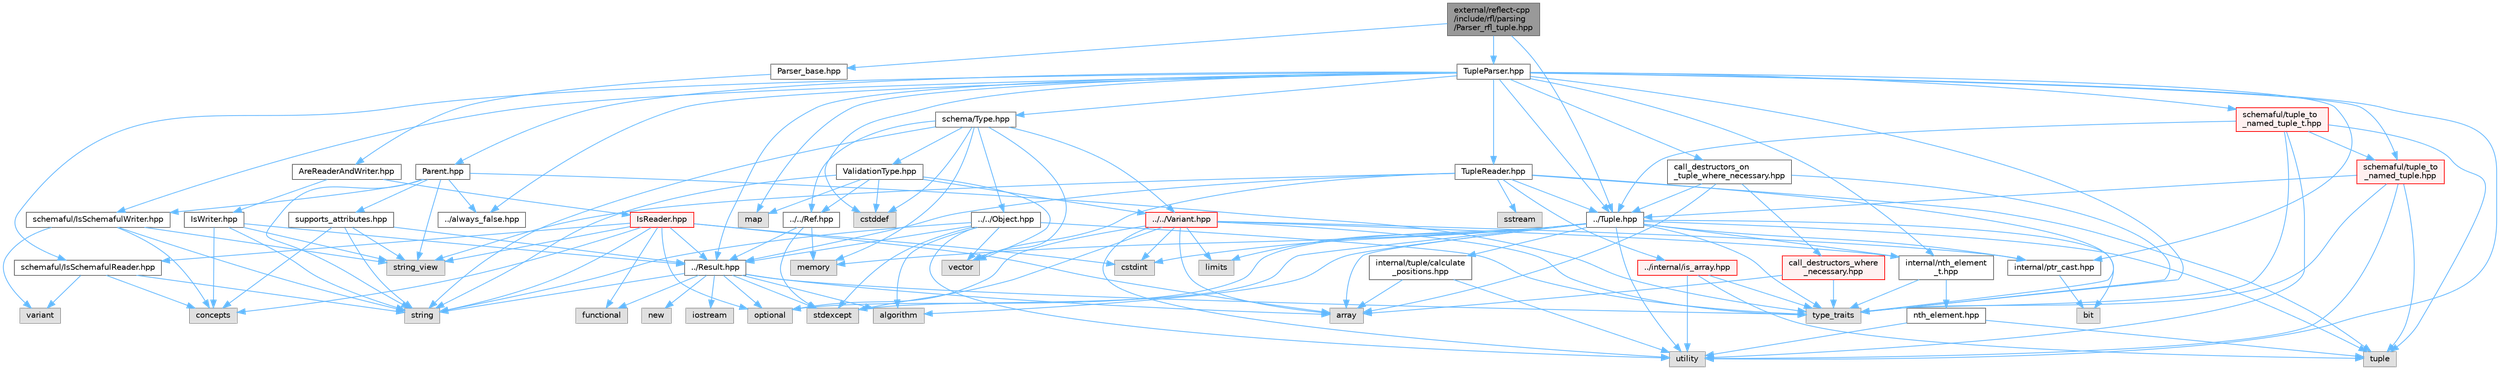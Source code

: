 digraph "external/reflect-cpp/include/rfl/parsing/Parser_rfl_tuple.hpp"
{
 // LATEX_PDF_SIZE
  bgcolor="transparent";
  edge [fontname=Helvetica,fontsize=10,labelfontname=Helvetica,labelfontsize=10];
  node [fontname=Helvetica,fontsize=10,shape=box,height=0.2,width=0.4];
  Node1 [id="Node000001",label="external/reflect-cpp\l/include/rfl/parsing\l/Parser_rfl_tuple.hpp",height=0.2,width=0.4,color="gray40", fillcolor="grey60", style="filled", fontcolor="black",tooltip=" "];
  Node1 -> Node2 [id="edge1_Node000001_Node000002",color="steelblue1",style="solid",tooltip=" "];
  Node2 [id="Node000002",label="../Tuple.hpp",height=0.2,width=0.4,color="grey40", fillcolor="white", style="filled",URL="$_tuple_8hpp.html",tooltip=" "];
  Node2 -> Node3 [id="edge2_Node000002_Node000003",color="steelblue1",style="solid",tooltip=" "];
  Node3 [id="Node000003",label="algorithm",height=0.2,width=0.4,color="grey60", fillcolor="#E0E0E0", style="filled",tooltip=" "];
  Node2 -> Node4 [id="edge3_Node000002_Node000004",color="steelblue1",style="solid",tooltip=" "];
  Node4 [id="Node000004",label="array",height=0.2,width=0.4,color="grey60", fillcolor="#E0E0E0", style="filled",tooltip=" "];
  Node2 -> Node5 [id="edge4_Node000002_Node000005",color="steelblue1",style="solid",tooltip=" "];
  Node5 [id="Node000005",label="bit",height=0.2,width=0.4,color="grey60", fillcolor="#E0E0E0", style="filled",tooltip=" "];
  Node2 -> Node6 [id="edge5_Node000002_Node000006",color="steelblue1",style="solid",tooltip=" "];
  Node6 [id="Node000006",label="cstdint",height=0.2,width=0.4,color="grey60", fillcolor="#E0E0E0", style="filled",tooltip=" "];
  Node2 -> Node7 [id="edge6_Node000002_Node000007",color="steelblue1",style="solid",tooltip=" "];
  Node7 [id="Node000007",label="limits",height=0.2,width=0.4,color="grey60", fillcolor="#E0E0E0", style="filled",tooltip=" "];
  Node2 -> Node8 [id="edge7_Node000002_Node000008",color="steelblue1",style="solid",tooltip=" "];
  Node8 [id="Node000008",label="memory",height=0.2,width=0.4,color="grey60", fillcolor="#E0E0E0", style="filled",tooltip=" "];
  Node2 -> Node9 [id="edge8_Node000002_Node000009",color="steelblue1",style="solid",tooltip=" "];
  Node9 [id="Node000009",label="optional",height=0.2,width=0.4,color="grey60", fillcolor="#E0E0E0", style="filled",tooltip=" "];
  Node2 -> Node10 [id="edge9_Node000002_Node000010",color="steelblue1",style="solid",tooltip=" "];
  Node10 [id="Node000010",label="stdexcept",height=0.2,width=0.4,color="grey60", fillcolor="#E0E0E0", style="filled",tooltip=" "];
  Node2 -> Node11 [id="edge10_Node000002_Node000011",color="steelblue1",style="solid",tooltip=" "];
  Node11 [id="Node000011",label="tuple",height=0.2,width=0.4,color="grey60", fillcolor="#E0E0E0", style="filled",tooltip=" "];
  Node2 -> Node12 [id="edge11_Node000002_Node000012",color="steelblue1",style="solid",tooltip=" "];
  Node12 [id="Node000012",label="type_traits",height=0.2,width=0.4,color="grey60", fillcolor="#E0E0E0", style="filled",tooltip=" "];
  Node2 -> Node13 [id="edge12_Node000002_Node000013",color="steelblue1",style="solid",tooltip=" "];
  Node13 [id="Node000013",label="utility",height=0.2,width=0.4,color="grey60", fillcolor="#E0E0E0", style="filled",tooltip=" "];
  Node2 -> Node14 [id="edge13_Node000002_Node000014",color="steelblue1",style="solid",tooltip=" "];
  Node14 [id="Node000014",label="internal/nth_element\l_t.hpp",height=0.2,width=0.4,color="grey40", fillcolor="white", style="filled",URL="$nth__element__t_8hpp.html",tooltip=" "];
  Node14 -> Node12 [id="edge14_Node000014_Node000012",color="steelblue1",style="solid",tooltip=" "];
  Node14 -> Node15 [id="edge15_Node000014_Node000015",color="steelblue1",style="solid",tooltip=" "];
  Node15 [id="Node000015",label="nth_element.hpp",height=0.2,width=0.4,color="grey40", fillcolor="white", style="filled",URL="$nth__element_8hpp.html",tooltip=" "];
  Node15 -> Node11 [id="edge16_Node000015_Node000011",color="steelblue1",style="solid",tooltip=" "];
  Node15 -> Node13 [id="edge17_Node000015_Node000013",color="steelblue1",style="solid",tooltip=" "];
  Node2 -> Node16 [id="edge18_Node000002_Node000016",color="steelblue1",style="solid",tooltip=" "];
  Node16 [id="Node000016",label="internal/ptr_cast.hpp",height=0.2,width=0.4,color="grey40", fillcolor="white", style="filled",URL="$ptr__cast_8hpp.html",tooltip=" "];
  Node16 -> Node5 [id="edge19_Node000016_Node000005",color="steelblue1",style="solid",tooltip=" "];
  Node2 -> Node17 [id="edge20_Node000002_Node000017",color="steelblue1",style="solid",tooltip=" "];
  Node17 [id="Node000017",label="internal/tuple/calculate\l_positions.hpp",height=0.2,width=0.4,color="grey40", fillcolor="white", style="filled",URL="$calculate__positions_8hpp.html",tooltip=" "];
  Node17 -> Node4 [id="edge21_Node000017_Node000004",color="steelblue1",style="solid",tooltip=" "];
  Node17 -> Node13 [id="edge22_Node000017_Node000013",color="steelblue1",style="solid",tooltip=" "];
  Node1 -> Node18 [id="edge23_Node000001_Node000018",color="steelblue1",style="solid",tooltip=" "];
  Node18 [id="Node000018",label="Parser_base.hpp",height=0.2,width=0.4,color="grey40", fillcolor="white", style="filled",URL="$_parser__base_8hpp.html",tooltip=" "];
  Node18 -> Node19 [id="edge24_Node000018_Node000019",color="steelblue1",style="solid",tooltip=" "];
  Node19 [id="Node000019",label="AreReaderAndWriter.hpp",height=0.2,width=0.4,color="grey40", fillcolor="white", style="filled",URL="$_are_reader_and_writer_8hpp.html",tooltip=" "];
  Node19 -> Node20 [id="edge25_Node000019_Node000020",color="steelblue1",style="solid",tooltip=" "];
  Node20 [id="Node000020",label="IsReader.hpp",height=0.2,width=0.4,color="red", fillcolor="#FFF0F0", style="filled",URL="$_is_reader_8hpp.html",tooltip=" "];
  Node20 -> Node4 [id="edge26_Node000020_Node000004",color="steelblue1",style="solid",tooltip=" "];
  Node20 -> Node21 [id="edge27_Node000020_Node000021",color="steelblue1",style="solid",tooltip=" "];
  Node21 [id="Node000021",label="concepts",height=0.2,width=0.4,color="grey60", fillcolor="#E0E0E0", style="filled",tooltip=" "];
  Node20 -> Node6 [id="edge28_Node000020_Node000006",color="steelblue1",style="solid",tooltip=" "];
  Node20 -> Node22 [id="edge29_Node000020_Node000022",color="steelblue1",style="solid",tooltip=" "];
  Node22 [id="Node000022",label="functional",height=0.2,width=0.4,color="grey60", fillcolor="#E0E0E0", style="filled",tooltip=" "];
  Node20 -> Node9 [id="edge30_Node000020_Node000009",color="steelblue1",style="solid",tooltip=" "];
  Node20 -> Node23 [id="edge31_Node000020_Node000023",color="steelblue1",style="solid",tooltip=" "];
  Node23 [id="Node000023",label="string",height=0.2,width=0.4,color="grey60", fillcolor="#E0E0E0", style="filled",tooltip=" "];
  Node20 -> Node24 [id="edge32_Node000020_Node000024",color="steelblue1",style="solid",tooltip=" "];
  Node24 [id="Node000024",label="string_view",height=0.2,width=0.4,color="grey60", fillcolor="#E0E0E0", style="filled",tooltip=" "];
  Node20 -> Node25 [id="edge33_Node000020_Node000025",color="steelblue1",style="solid",tooltip=" "];
  Node25 [id="Node000025",label="../Result.hpp",height=0.2,width=0.4,color="grey40", fillcolor="white", style="filled",URL="$_result_8hpp.html",tooltip=" "];
  Node25 -> Node3 [id="edge34_Node000025_Node000003",color="steelblue1",style="solid",tooltip=" "];
  Node25 -> Node4 [id="edge35_Node000025_Node000004",color="steelblue1",style="solid",tooltip=" "];
  Node25 -> Node22 [id="edge36_Node000025_Node000022",color="steelblue1",style="solid",tooltip=" "];
  Node25 -> Node26 [id="edge37_Node000025_Node000026",color="steelblue1",style="solid",tooltip=" "];
  Node26 [id="Node000026",label="iostream",height=0.2,width=0.4,color="grey60", fillcolor="#E0E0E0", style="filled",tooltip=" "];
  Node25 -> Node27 [id="edge38_Node000025_Node000027",color="steelblue1",style="solid",tooltip=" "];
  Node27 [id="Node000027",label="new",height=0.2,width=0.4,color="grey60", fillcolor="#E0E0E0", style="filled",tooltip=" "];
  Node25 -> Node9 [id="edge39_Node000025_Node000009",color="steelblue1",style="solid",tooltip=" "];
  Node25 -> Node10 [id="edge40_Node000025_Node000010",color="steelblue1",style="solid",tooltip=" "];
  Node25 -> Node23 [id="edge41_Node000025_Node000023",color="steelblue1",style="solid",tooltip=" "];
  Node25 -> Node12 [id="edge42_Node000025_Node000012",color="steelblue1",style="solid",tooltip=" "];
  Node20 -> Node34 [id="edge43_Node000020_Node000034",color="steelblue1",style="solid",tooltip=" "];
  Node34 [id="Node000034",label="schemaful/IsSchemafulReader.hpp",height=0.2,width=0.4,color="grey40", fillcolor="white", style="filled",URL="$_is_schemaful_reader_8hpp.html",tooltip=" "];
  Node34 -> Node21 [id="edge44_Node000034_Node000021",color="steelblue1",style="solid",tooltip=" "];
  Node34 -> Node23 [id="edge45_Node000034_Node000023",color="steelblue1",style="solid",tooltip=" "];
  Node34 -> Node35 [id="edge46_Node000034_Node000035",color="steelblue1",style="solid",tooltip=" "];
  Node35 [id="Node000035",label="variant",height=0.2,width=0.4,color="grey60", fillcolor="#E0E0E0", style="filled",tooltip=" "];
  Node19 -> Node36 [id="edge47_Node000019_Node000036",color="steelblue1",style="solid",tooltip=" "];
  Node36 [id="Node000036",label="IsWriter.hpp",height=0.2,width=0.4,color="grey40", fillcolor="white", style="filled",URL="$_is_writer_8hpp.html",tooltip=" "];
  Node36 -> Node21 [id="edge48_Node000036_Node000021",color="steelblue1",style="solid",tooltip=" "];
  Node36 -> Node23 [id="edge49_Node000036_Node000023",color="steelblue1",style="solid",tooltip=" "];
  Node36 -> Node24 [id="edge50_Node000036_Node000024",color="steelblue1",style="solid",tooltip=" "];
  Node36 -> Node25 [id="edge51_Node000036_Node000025",color="steelblue1",style="solid",tooltip=" "];
  Node1 -> Node37 [id="edge52_Node000001_Node000037",color="steelblue1",style="solid",tooltip=" "];
  Node37 [id="Node000037",label="TupleParser.hpp",height=0.2,width=0.4,color="grey40", fillcolor="white", style="filled",URL="$_tuple_parser_8hpp.html",tooltip=" "];
  Node37 -> Node31 [id="edge53_Node000037_Node000031",color="steelblue1",style="solid",tooltip=" "];
  Node31 [id="Node000031",label="cstddef",height=0.2,width=0.4,color="grey60", fillcolor="#E0E0E0", style="filled",tooltip=" "];
  Node37 -> Node38 [id="edge54_Node000037_Node000038",color="steelblue1",style="solid",tooltip=" "];
  Node38 [id="Node000038",label="map",height=0.2,width=0.4,color="grey60", fillcolor="#E0E0E0", style="filled",tooltip=" "];
  Node37 -> Node12 [id="edge55_Node000037_Node000012",color="steelblue1",style="solid",tooltip=" "];
  Node37 -> Node13 [id="edge56_Node000037_Node000013",color="steelblue1",style="solid",tooltip=" "];
  Node37 -> Node25 [id="edge57_Node000037_Node000025",color="steelblue1",style="solid",tooltip=" "];
  Node37 -> Node2 [id="edge58_Node000037_Node000002",color="steelblue1",style="solid",tooltip=" "];
  Node37 -> Node39 [id="edge59_Node000037_Node000039",color="steelblue1",style="solid",tooltip=" "];
  Node39 [id="Node000039",label="../always_false.hpp",height=0.2,width=0.4,color="grey40", fillcolor="white", style="filled",URL="$always__false_8hpp.html",tooltip=" "];
  Node37 -> Node14 [id="edge60_Node000037_Node000014",color="steelblue1",style="solid",tooltip=" "];
  Node37 -> Node16 [id="edge61_Node000037_Node000016",color="steelblue1",style="solid",tooltip=" "];
  Node37 -> Node40 [id="edge62_Node000037_Node000040",color="steelblue1",style="solid",tooltip=" "];
  Node40 [id="Node000040",label="Parent.hpp",height=0.2,width=0.4,color="grey40", fillcolor="white", style="filled",URL="$_parent_8hpp.html",tooltip=" "];
  Node40 -> Node23 [id="edge63_Node000040_Node000023",color="steelblue1",style="solid",tooltip=" "];
  Node40 -> Node24 [id="edge64_Node000040_Node000024",color="steelblue1",style="solid",tooltip=" "];
  Node40 -> Node12 [id="edge65_Node000040_Node000012",color="steelblue1",style="solid",tooltip=" "];
  Node40 -> Node39 [id="edge66_Node000040_Node000039",color="steelblue1",style="solid",tooltip=" "];
  Node40 -> Node41 [id="edge67_Node000040_Node000041",color="steelblue1",style="solid",tooltip=" "];
  Node41 [id="Node000041",label="schemaful/IsSchemafulWriter.hpp",height=0.2,width=0.4,color="grey40", fillcolor="white", style="filled",URL="$_is_schemaful_writer_8hpp.html",tooltip=" "];
  Node41 -> Node21 [id="edge68_Node000041_Node000021",color="steelblue1",style="solid",tooltip=" "];
  Node41 -> Node23 [id="edge69_Node000041_Node000023",color="steelblue1",style="solid",tooltip=" "];
  Node41 -> Node24 [id="edge70_Node000041_Node000024",color="steelblue1",style="solid",tooltip=" "];
  Node41 -> Node35 [id="edge71_Node000041_Node000035",color="steelblue1",style="solid",tooltip=" "];
  Node40 -> Node42 [id="edge72_Node000040_Node000042",color="steelblue1",style="solid",tooltip=" "];
  Node42 [id="Node000042",label="supports_attributes.hpp",height=0.2,width=0.4,color="grey40", fillcolor="white", style="filled",URL="$supports__attributes_8hpp.html",tooltip=" "];
  Node42 -> Node21 [id="edge73_Node000042_Node000021",color="steelblue1",style="solid",tooltip=" "];
  Node42 -> Node23 [id="edge74_Node000042_Node000023",color="steelblue1",style="solid",tooltip=" "];
  Node42 -> Node24 [id="edge75_Node000042_Node000024",color="steelblue1",style="solid",tooltip=" "];
  Node42 -> Node25 [id="edge76_Node000042_Node000025",color="steelblue1",style="solid",tooltip=" "];
  Node37 -> Node43 [id="edge77_Node000037_Node000043",color="steelblue1",style="solid",tooltip=" "];
  Node43 [id="Node000043",label="TupleReader.hpp",height=0.2,width=0.4,color="grey40", fillcolor="white", style="filled",URL="$_tuple_reader_8hpp.html",tooltip=" "];
  Node43 -> Node44 [id="edge78_Node000043_Node000044",color="steelblue1",style="solid",tooltip=" "];
  Node44 [id="Node000044",label="sstream",height=0.2,width=0.4,color="grey60", fillcolor="#E0E0E0", style="filled",tooltip=" "];
  Node43 -> Node24 [id="edge79_Node000043_Node000024",color="steelblue1",style="solid",tooltip=" "];
  Node43 -> Node11 [id="edge80_Node000043_Node000011",color="steelblue1",style="solid",tooltip=" "];
  Node43 -> Node12 [id="edge81_Node000043_Node000012",color="steelblue1",style="solid",tooltip=" "];
  Node43 -> Node45 [id="edge82_Node000043_Node000045",color="steelblue1",style="solid",tooltip=" "];
  Node45 [id="Node000045",label="vector",height=0.2,width=0.4,color="grey60", fillcolor="#E0E0E0", style="filled",tooltip=" "];
  Node43 -> Node25 [id="edge83_Node000043_Node000025",color="steelblue1",style="solid",tooltip=" "];
  Node43 -> Node2 [id="edge84_Node000043_Node000002",color="steelblue1",style="solid",tooltip=" "];
  Node43 -> Node46 [id="edge85_Node000043_Node000046",color="steelblue1",style="solid",tooltip=" "];
  Node46 [id="Node000046",label="../internal/is_array.hpp",height=0.2,width=0.4,color="red", fillcolor="#FFF0F0", style="filled",URL="$is__array_8hpp.html",tooltip=" "];
  Node46 -> Node11 [id="edge86_Node000046_Node000011",color="steelblue1",style="solid",tooltip=" "];
  Node46 -> Node12 [id="edge87_Node000046_Node000012",color="steelblue1",style="solid",tooltip=" "];
  Node46 -> Node13 [id="edge88_Node000046_Node000013",color="steelblue1",style="solid",tooltip=" "];
  Node37 -> Node47 [id="edge89_Node000037_Node000047",color="steelblue1",style="solid",tooltip=" "];
  Node47 [id="Node000047",label="call_destructors_on\l_tuple_where_necessary.hpp",height=0.2,width=0.4,color="grey40", fillcolor="white", style="filled",URL="$call__destructors__on__tuple__where__necessary_8hpp.html",tooltip=" "];
  Node47 -> Node4 [id="edge90_Node000047_Node000004",color="steelblue1",style="solid",tooltip=" "];
  Node47 -> Node12 [id="edge91_Node000047_Node000012",color="steelblue1",style="solid",tooltip=" "];
  Node47 -> Node2 [id="edge92_Node000047_Node000002",color="steelblue1",style="solid",tooltip=" "];
  Node47 -> Node48 [id="edge93_Node000047_Node000048",color="steelblue1",style="solid",tooltip=" "];
  Node48 [id="Node000048",label="call_destructors_where\l_necessary.hpp",height=0.2,width=0.4,color="red", fillcolor="#FFF0F0", style="filled",URL="$call__destructors__where__necessary_8hpp.html",tooltip=" "];
  Node48 -> Node4 [id="edge94_Node000048_Node000004",color="steelblue1",style="solid",tooltip=" "];
  Node48 -> Node12 [id="edge95_Node000048_Node000012",color="steelblue1",style="solid",tooltip=" "];
  Node37 -> Node53 [id="edge96_Node000037_Node000053",color="steelblue1",style="solid",tooltip=" "];
  Node53 [id="Node000053",label="schema/Type.hpp",height=0.2,width=0.4,color="grey40", fillcolor="white", style="filled",URL="$parsing_2schema_2_type_8hpp.html",tooltip=" "];
  Node53 -> Node31 [id="edge97_Node000053_Node000031",color="steelblue1",style="solid",tooltip=" "];
  Node53 -> Node8 [id="edge98_Node000053_Node000008",color="steelblue1",style="solid",tooltip=" "];
  Node53 -> Node23 [id="edge99_Node000053_Node000023",color="steelblue1",style="solid",tooltip=" "];
  Node53 -> Node45 [id="edge100_Node000053_Node000045",color="steelblue1",style="solid",tooltip=" "];
  Node53 -> Node54 [id="edge101_Node000053_Node000054",color="steelblue1",style="solid",tooltip=" "];
  Node54 [id="Node000054",label="../../Object.hpp",height=0.2,width=0.4,color="grey40", fillcolor="white", style="filled",URL="$_object_8hpp.html",tooltip=" "];
  Node54 -> Node3 [id="edge102_Node000054_Node000003",color="steelblue1",style="solid",tooltip=" "];
  Node54 -> Node10 [id="edge103_Node000054_Node000010",color="steelblue1",style="solid",tooltip=" "];
  Node54 -> Node23 [id="edge104_Node000054_Node000023",color="steelblue1",style="solid",tooltip=" "];
  Node54 -> Node12 [id="edge105_Node000054_Node000012",color="steelblue1",style="solid",tooltip=" "];
  Node54 -> Node13 [id="edge106_Node000054_Node000013",color="steelblue1",style="solid",tooltip=" "];
  Node54 -> Node45 [id="edge107_Node000054_Node000045",color="steelblue1",style="solid",tooltip=" "];
  Node54 -> Node25 [id="edge108_Node000054_Node000025",color="steelblue1",style="solid",tooltip=" "];
  Node53 -> Node55 [id="edge109_Node000053_Node000055",color="steelblue1",style="solid",tooltip=" "];
  Node55 [id="Node000055",label="../../Ref.hpp",height=0.2,width=0.4,color="grey40", fillcolor="white", style="filled",URL="$_ref_8hpp.html",tooltip=" "];
  Node55 -> Node8 [id="edge110_Node000055_Node000008",color="steelblue1",style="solid",tooltip=" "];
  Node55 -> Node10 [id="edge111_Node000055_Node000010",color="steelblue1",style="solid",tooltip=" "];
  Node55 -> Node25 [id="edge112_Node000055_Node000025",color="steelblue1",style="solid",tooltip=" "];
  Node53 -> Node56 [id="edge113_Node000053_Node000056",color="steelblue1",style="solid",tooltip=" "];
  Node56 [id="Node000056",label="../../Variant.hpp",height=0.2,width=0.4,color="red", fillcolor="#FFF0F0", style="filled",URL="$_variant_8hpp.html",tooltip=" "];
  Node56 -> Node4 [id="edge114_Node000056_Node000004",color="steelblue1",style="solid",tooltip=" "];
  Node56 -> Node6 [id="edge115_Node000056_Node000006",color="steelblue1",style="solid",tooltip=" "];
  Node56 -> Node7 [id="edge116_Node000056_Node000007",color="steelblue1",style="solid",tooltip=" "];
  Node56 -> Node9 [id="edge117_Node000056_Node000009",color="steelblue1",style="solid",tooltip=" "];
  Node56 -> Node10 [id="edge118_Node000056_Node000010",color="steelblue1",style="solid",tooltip=" "];
  Node56 -> Node12 [id="edge119_Node000056_Node000012",color="steelblue1",style="solid",tooltip=" "];
  Node56 -> Node13 [id="edge120_Node000056_Node000013",color="steelblue1",style="solid",tooltip=" "];
  Node56 -> Node14 [id="edge121_Node000056_Node000014",color="steelblue1",style="solid",tooltip=" "];
  Node56 -> Node16 [id="edge122_Node000056_Node000016",color="steelblue1",style="solid",tooltip=" "];
  Node53 -> Node61 [id="edge123_Node000053_Node000061",color="steelblue1",style="solid",tooltip=" "];
  Node61 [id="Node000061",label="ValidationType.hpp",height=0.2,width=0.4,color="grey40", fillcolor="white", style="filled",URL="$_validation_type_8hpp.html",tooltip=" "];
  Node61 -> Node31 [id="edge124_Node000061_Node000031",color="steelblue1",style="solid",tooltip=" "];
  Node61 -> Node38 [id="edge125_Node000061_Node000038",color="steelblue1",style="solid",tooltip=" "];
  Node61 -> Node23 [id="edge126_Node000061_Node000023",color="steelblue1",style="solid",tooltip=" "];
  Node61 -> Node45 [id="edge127_Node000061_Node000045",color="steelblue1",style="solid",tooltip=" "];
  Node61 -> Node55 [id="edge128_Node000061_Node000055",color="steelblue1",style="solid",tooltip=" "];
  Node61 -> Node56 [id="edge129_Node000061_Node000056",color="steelblue1",style="solid",tooltip=" "];
  Node37 -> Node34 [id="edge130_Node000037_Node000034",color="steelblue1",style="solid",tooltip=" "];
  Node37 -> Node41 [id="edge131_Node000037_Node000041",color="steelblue1",style="solid",tooltip=" "];
  Node37 -> Node62 [id="edge132_Node000037_Node000062",color="steelblue1",style="solid",tooltip=" "];
  Node62 [id="Node000062",label="schemaful/tuple_to\l_named_tuple.hpp",height=0.2,width=0.4,color="red", fillcolor="#FFF0F0", style="filled",URL="$tuple__to__named__tuple_8hpp.html",tooltip=" "];
  Node62 -> Node11 [id="edge133_Node000062_Node000011",color="steelblue1",style="solid",tooltip=" "];
  Node62 -> Node12 [id="edge134_Node000062_Node000012",color="steelblue1",style="solid",tooltip=" "];
  Node62 -> Node13 [id="edge135_Node000062_Node000013",color="steelblue1",style="solid",tooltip=" "];
  Node62 -> Node2 [id="edge136_Node000062_Node000002",color="steelblue1",style="solid",tooltip=" "];
  Node37 -> Node78 [id="edge137_Node000037_Node000078",color="steelblue1",style="solid",tooltip=" "];
  Node78 [id="Node000078",label="schemaful/tuple_to\l_named_tuple_t.hpp",height=0.2,width=0.4,color="red", fillcolor="#FFF0F0", style="filled",URL="$tuple__to__named__tuple__t_8hpp.html",tooltip=" "];
  Node78 -> Node11 [id="edge138_Node000078_Node000011",color="steelblue1",style="solid",tooltip=" "];
  Node78 -> Node12 [id="edge139_Node000078_Node000012",color="steelblue1",style="solid",tooltip=" "];
  Node78 -> Node13 [id="edge140_Node000078_Node000013",color="steelblue1",style="solid",tooltip=" "];
  Node78 -> Node2 [id="edge141_Node000078_Node000002",color="steelblue1",style="solid",tooltip=" "];
  Node78 -> Node62 [id="edge142_Node000078_Node000062",color="steelblue1",style="solid",tooltip=" "];
}

